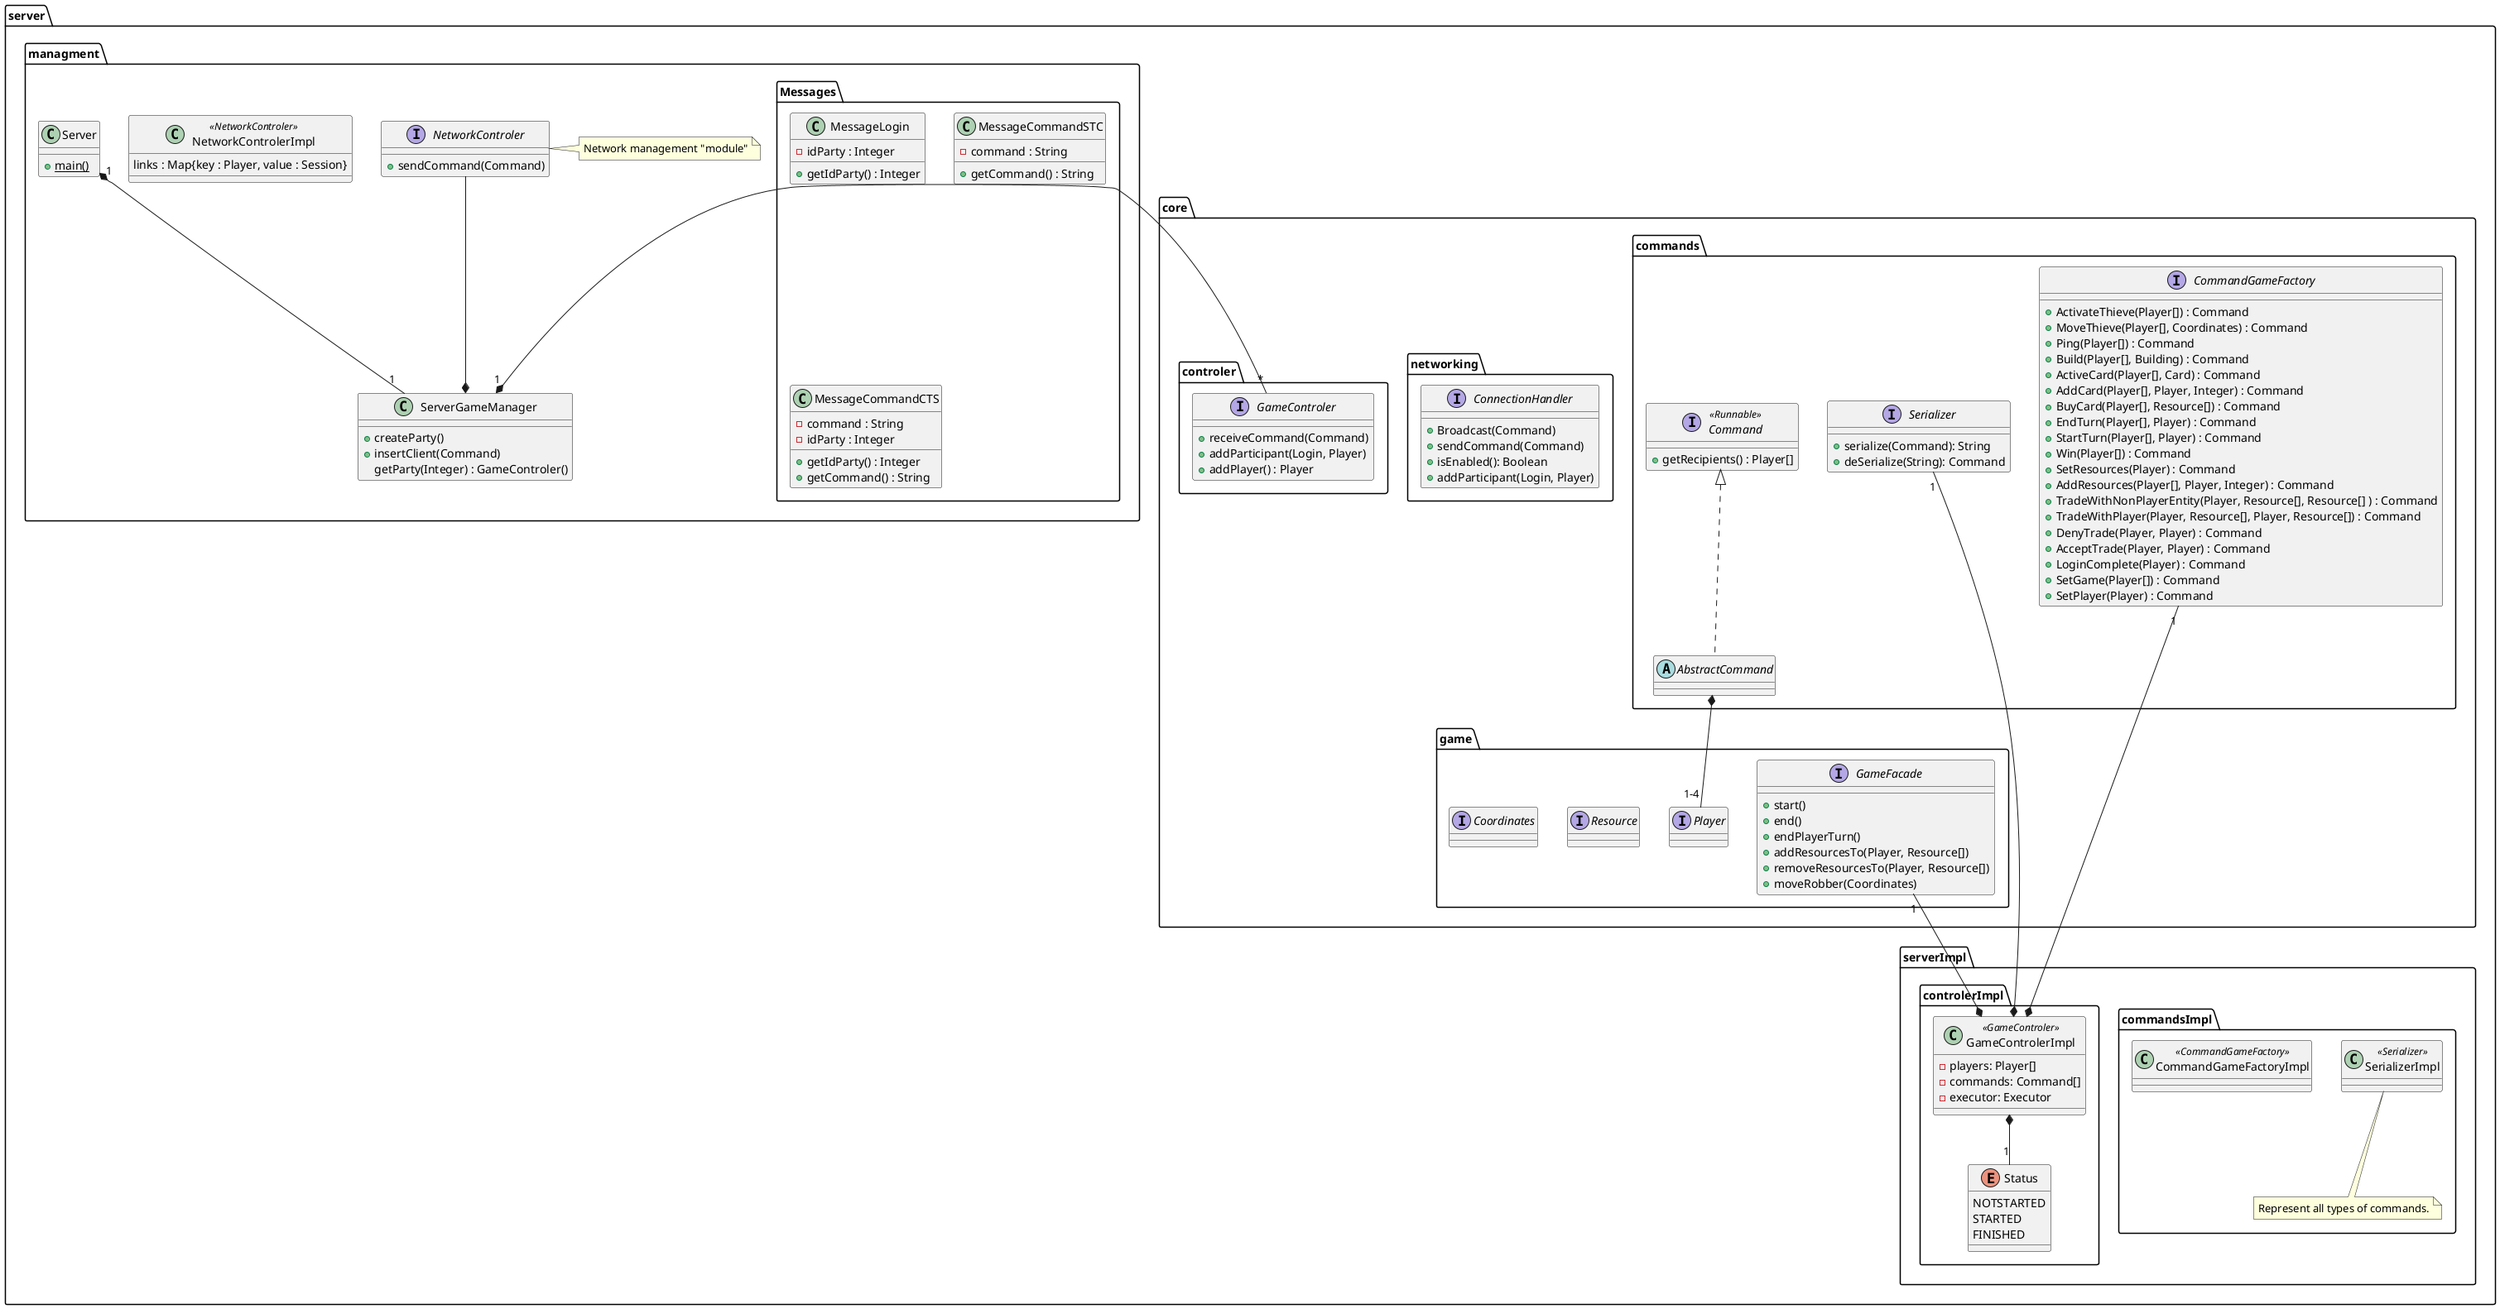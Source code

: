 @startuml
package server {
    package core {
        package game {
        	interface Player{}
        	interface Resource{}
        	interface Coordinates{}
            interface GameFacade {
	        	+start()
	        	+end()
	        	+endPlayerTurn()
	        	+addResourcesTo(Player, Resource[])
	        	+removeResourcesTo(Player, Resource[])
	        	+moveRobber(Coordinates)
            }
        }
        package commands {
	    	
            interface CommandGameFactory {
            	+ActivateThieve(Player[]) : Command
            	+MoveThieve(Player[], Coordinates) : Command
            	+Ping(Player[]) : Command
            	+Build(Player[], Building) : Command
            	+ActiveCard(Player[], Card) : Command
            	+AddCard(Player[], Player, Integer) : Command
            	+BuyCard(Player[], Resource[]) : Command
            	+EndTurn(Player[], Player) : Command
            	+StartTurn(Player[], Player) : Command
            	+Win(Player[]) : Command
            	+SetResources(Player) : Command
            	+AddResources(Player[], Player, Integer) : Command
            	+TradeWithNonPlayerEntity(Player, Resource[], Resource[] ) : Command
            	+TradeWithPlayer(Player, Resource[], Player, Resource[]) : Command
            	+DenyTrade(Player, Player) : Command
            	+AcceptTrade(Player, Player) : Command
            	+LoginComplete(Player) : Command
            	+SetGame(Player[]) : Command
            	+SetPlayer(Player) : Command
            }
            interface Command <<Runnable>>{
                +getRecipients() : Player[]
            }

            interface Serializer {
                +serialize(Command): String
                +deSerialize(String): Command
            }
            
            abstract AbstractCommand implements Command{}
        }

        package networking {
            interface ConnectionHandler {
                +Broadcast(Command)
                +sendCommand(Command)
                +isEnabled(): Boolean
                +addParticipant(Login, Player)
            }
        }

        package controler {
            
            interface GameControler {
                +receiveCommand(Command)
                +addParticipant(Login, Player)
                +addPlayer() : Player
            }

        }

    }
      
    package serverImpl {
        package commandsImpl {
            class SerializerImpl <<Serializer>>{}
            note bottom : Represent all types of commands.
            class CommandGameFactoryImpl <<CommandGameFactory>>{}
            AbstractCommand *-- "1-4"  Player
        }

        package controlerImpl {
        
	        Enum Status{
    	   		NOTSTARTED
    	   		STARTED
    	   		FINISHED
	        }

            class GameControlerImpl <<GameControler>>{
                -players: Player[]
                -commands: Command[]
				-executor: Executor
            }
            GameControlerImpl *-up- "1" CommandGameFactory
            GameControlerImpl *-up- "1" GameFacade
            GameControlerImpl *-up- "1" Serializer
            GameControlerImpl *-- "1" Status
            
        }
    }
 
    
    package managment{
    
    		package Messages{
    			class MessageLogin{
    				-idParty : Integer
    				
    				+getIdParty() : Integer
    			}
    			
    			class MessageCommandSTC{
    				-command : String
    				
    				+getCommand() : String
    			}
    			
    			class MessageCommandCTS{
    				-command : String
    				-idParty : Integer
    				
    				+getIdParty() : Integer
    				+getCommand() : String
    			}
    		}
		    
		    class ServerGameManager{
		    	+createParty()
		    	+insertClient(Command)
		    	getParty(Integer) : GameControler()
		    }
		    
		    
		    interface NetworkControler {
            	+sendCommand(Command)
            }
            note right: Network management "module"
            
		    class NetworkControlerImpl <<NetworkControler>>{
		    	links : Map{key : Player, value : Session} 
		    }
		    
		    
			
		    class Server {
		        {static}+main()
		    }
		    
		    ServerGameManager "1" *-right- "*" GameControler
		    Server "1" *-down- "1" ServerGameManager
            ServerGameManager *-up- NetworkControler
    
    }

}
@enduml
